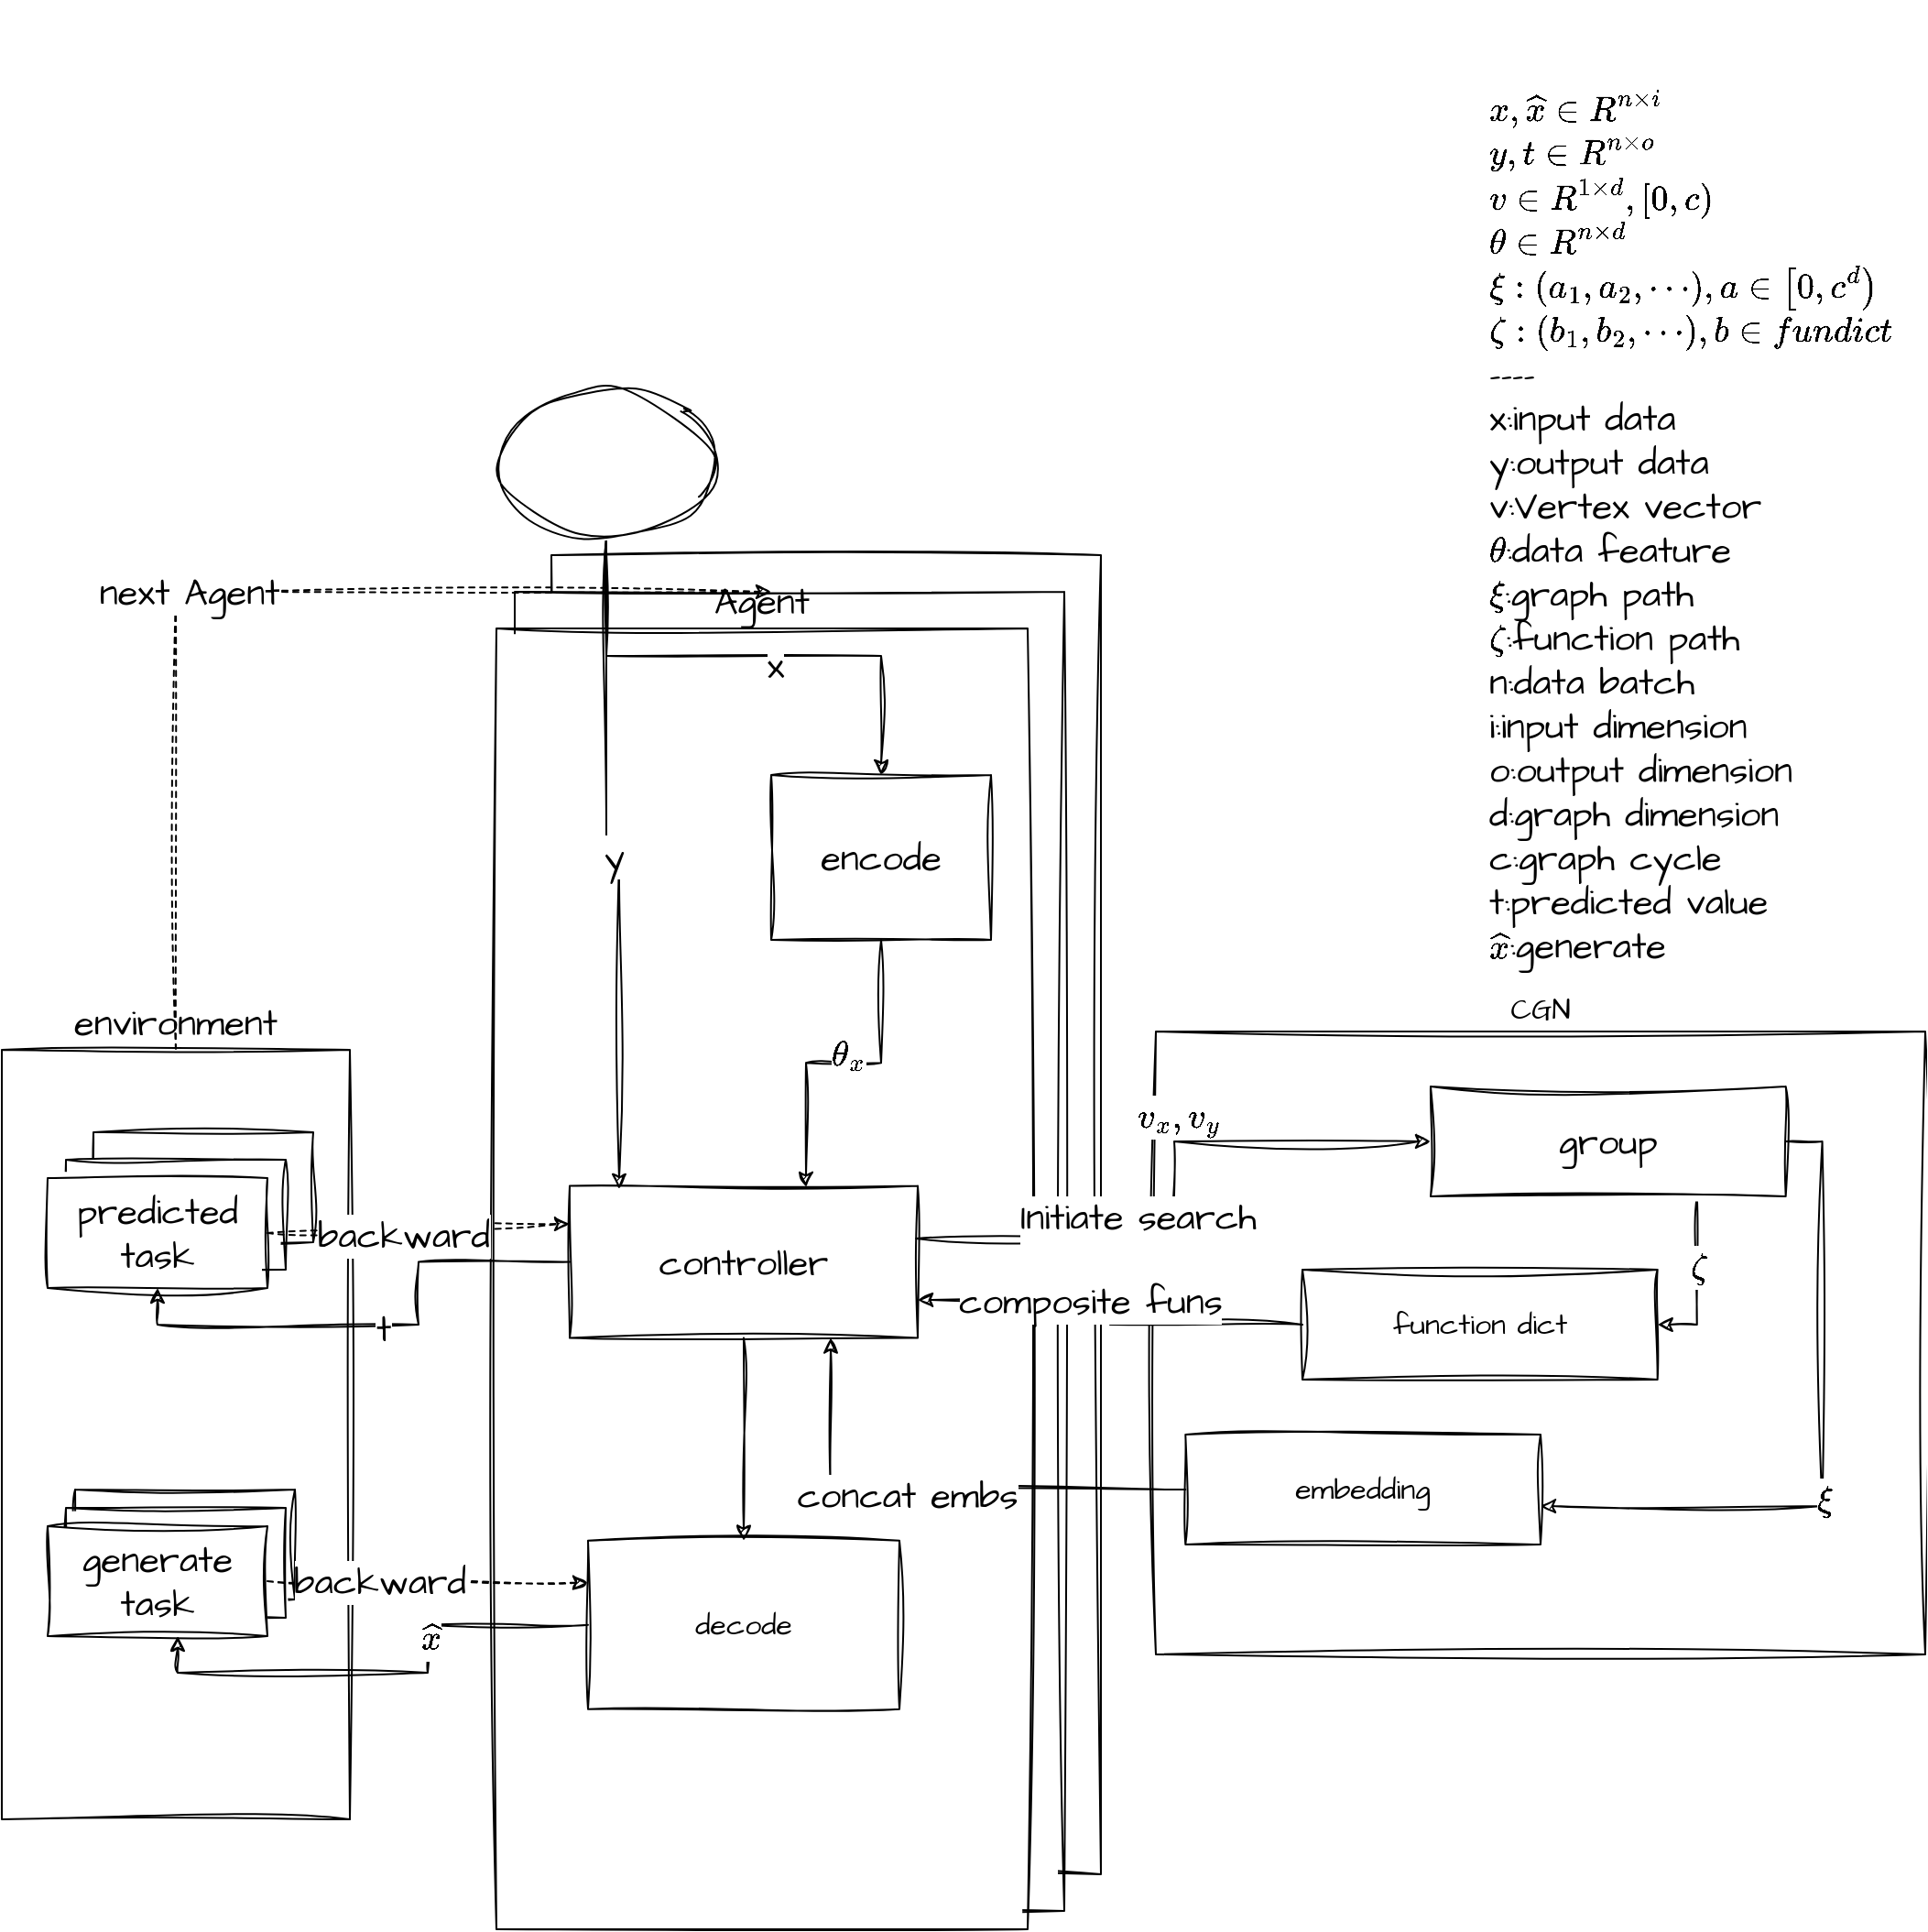 <mxfile version="21.6.9" type="github">
  <diagram name="第 1 页" id="Joufu26cPP3N8609gZyR">
    <mxGraphModel dx="2261" dy="758" grid="1" gridSize="10" guides="1" tooltips="1" connect="1" arrows="1" fold="1" page="1" pageScale="1" pageWidth="827" pageHeight="1169" math="1" shadow="0">
      <root>
        <mxCell id="0" />
        <mxCell id="1" parent="0" />
        <mxCell id="8uio5mlf0ADg9MJe6eyV-123" style="edgeStyle=orthogonalEdgeStyle;rounded=0;orthogonalLoop=1;jettySize=auto;html=1;exitX=0.75;exitY=0;exitDx=0;exitDy=0;movable=1;resizable=1;rotatable=1;deletable=1;editable=1;locked=0;connectable=1;labelBackgroundColor=none;fontColor=default;sketch=1;curveFitting=1;jiggle=2;" edge="1" parent="1" source="8uio5mlf0ADg9MJe6eyV-106">
          <mxGeometry relative="1" as="geometry">
            <mxPoint x="640" y="570" as="targetPoint" />
          </mxGeometry>
        </mxCell>
        <mxCell id="8uio5mlf0ADg9MJe6eyV-159" value="" style="group;fontSize=20;sketch=1;curveFitting=1;jiggle=2;" vertex="1" connectable="0" parent="1">
          <mxGeometry x="-420" y="310" width="320" height="710" as="geometry" />
        </mxCell>
        <mxCell id="8uio5mlf0ADg9MJe6eyV-440" value="" style="rounded=0;whiteSpace=wrap;html=1;sketch=1;hachureGap=4;jiggle=2;curveFitting=1;fontFamily=Architects Daughter;fontSource=https%3A%2F%2Ffonts.googleapis.com%2Fcss%3Ffamily%3DArchitects%2BDaughter;fontSize=20;" vertex="1" parent="8uio5mlf0ADg9MJe6eyV-159">
          <mxGeometry x="20" y="-40" width="300" height="720" as="geometry" />
        </mxCell>
        <mxCell id="8uio5mlf0ADg9MJe6eyV-439" value="" style="rounded=0;whiteSpace=wrap;html=1;sketch=1;hachureGap=4;jiggle=2;curveFitting=1;fontFamily=Architects Daughter;fontSource=https%3A%2F%2Ffonts.googleapis.com%2Fcss%3Ffamily%3DArchitects%2BDaughter;fontSize=20;" vertex="1" parent="8uio5mlf0ADg9MJe6eyV-159">
          <mxGeometry y="-20" width="300" height="720" as="geometry" />
        </mxCell>
        <mxCell id="8uio5mlf0ADg9MJe6eyV-156" value="&lt;font style=&quot;font-size: 20px;&quot; data-font-src=&quot;https://fonts.googleapis.com/css?family=Architects+Daughter&quot; face=&quot;Architects Daughter&quot;&gt;Agent&lt;/font&gt;" style="rounded=0;whiteSpace=wrap;html=1;align=center;labelPosition=center;verticalLabelPosition=top;verticalAlign=bottom;fontSize=16;sketch=1;curveFitting=1;jiggle=2;" vertex="1" parent="8uio5mlf0ADg9MJe6eyV-159">
          <mxGeometry x="-10" width="290" height="710" as="geometry" />
        </mxCell>
        <mxCell id="8uio5mlf0ADg9MJe6eyV-155" value="&lt;font style=&quot;font-size: 20px;&quot; data-font-src=&quot;https://fonts.googleapis.com/css?family=Architects+Daughter&quot; face=&quot;Architects Daughter&quot;&gt;encode&lt;/font&gt;" style="rounded=0;whiteSpace=wrap;html=1;glass=0;fontSize=16;sketch=1;curveFitting=1;jiggle=2;labelPosition=center;verticalLabelPosition=middle;align=center;verticalAlign=middle;" vertex="1" parent="8uio5mlf0ADg9MJe6eyV-159">
          <mxGeometry x="140" y="80" width="120" height="90" as="geometry" />
        </mxCell>
        <mxCell id="8uio5mlf0ADg9MJe6eyV-157" value="&lt;font data-font-src=&quot;https://fonts.googleapis.com/css?family=Architects+Daughter&quot; face=&quot;Architects Daughter&quot;&gt;decode&lt;/font&gt;" style="rounded=0;whiteSpace=wrap;html=1;fontSize=16;sketch=1;curveFitting=1;jiggle=2;" vertex="1" parent="8uio5mlf0ADg9MJe6eyV-159">
          <mxGeometry x="40" y="497.922" width="170" height="91.922" as="geometry" />
        </mxCell>
        <mxCell id="8uio5mlf0ADg9MJe6eyV-362" value="controller" style="rounded=0;whiteSpace=wrap;html=1;sketch=1;hachureGap=4;jiggle=2;curveFitting=1;fontFamily=Architects Daughter;fontSource=https%3A%2F%2Ffonts.googleapis.com%2Fcss%3Ffamily%3DArchitects%2BDaughter;fontSize=20;" vertex="1" parent="8uio5mlf0ADg9MJe6eyV-159">
          <mxGeometry x="30" y="304.286" width="190" height="82.987" as="geometry" />
        </mxCell>
        <mxCell id="8uio5mlf0ADg9MJe6eyV-364" style="edgeStyle=orthogonalEdgeStyle;rounded=0;sketch=1;hachureGap=4;jiggle=2;curveFitting=1;orthogonalLoop=1;jettySize=auto;html=1;exitX=0.5;exitY=1;exitDx=0;exitDy=0;entryX=0.5;entryY=0;entryDx=0;entryDy=0;fontFamily=Architects Daughter;fontSource=https%3A%2F%2Ffonts.googleapis.com%2Fcss%3Ffamily%3DArchitects%2BDaughter;fontSize=16;" edge="1" parent="8uio5mlf0ADg9MJe6eyV-159" source="8uio5mlf0ADg9MJe6eyV-362" target="8uio5mlf0ADg9MJe6eyV-157">
          <mxGeometry relative="1" as="geometry" />
        </mxCell>
        <mxCell id="8uio5mlf0ADg9MJe6eyV-359" style="edgeStyle=orthogonalEdgeStyle;rounded=0;sketch=1;hachureGap=4;jiggle=2;curveFitting=1;orthogonalLoop=1;jettySize=auto;html=1;exitX=0.5;exitY=1;exitDx=0;exitDy=0;entryX=0.679;entryY=0.009;entryDx=0;entryDy=0;fontFamily=Architects Daughter;fontSource=https%3A%2F%2Ffonts.googleapis.com%2Fcss%3Ffamily%3DArchitects%2BDaughter;fontSize=16;entryPerimeter=0;" edge="1" parent="8uio5mlf0ADg9MJe6eyV-159" source="8uio5mlf0ADg9MJe6eyV-155" target="8uio5mlf0ADg9MJe6eyV-362">
          <mxGeometry relative="1" as="geometry" />
        </mxCell>
        <mxCell id="8uio5mlf0ADg9MJe6eyV-360" value="`\theta_x`" style="edgeLabel;html=1;align=center;verticalAlign=middle;resizable=0;points=[];fontSize=20;fontFamily=Architects Daughter;sketch=1;curveFitting=1;jiggle=2;" vertex="1" connectable="0" parent="8uio5mlf0ADg9MJe6eyV-359">
          <mxGeometry x="-0.037" y="-5" relative="1" as="geometry">
            <mxPoint as="offset" />
          </mxGeometry>
        </mxCell>
        <mxCell id="8uio5mlf0ADg9MJe6eyV-323" value="" style="group;fontSize=16;sketch=1;curveFitting=1;jiggle=2;" vertex="1" connectable="0" parent="1">
          <mxGeometry x="-70" y="530" width="420" height="340" as="geometry" />
        </mxCell>
        <mxCell id="8uio5mlf0ADg9MJe6eyV-160" value="&lt;font data-font-src=&quot;https://fonts.googleapis.com/css?family=Architects+Daughter&quot; face=&quot;Architects Daughter&quot;&gt;CGN&lt;/font&gt;" style="rounded=0;whiteSpace=wrap;html=1;labelPosition=center;verticalLabelPosition=top;align=center;verticalAlign=bottom;fontSize=16;sketch=1;curveFitting=1;jiggle=2;" vertex="1" parent="8uio5mlf0ADg9MJe6eyV-323">
          <mxGeometry width="420" height="340" as="geometry" />
        </mxCell>
        <mxCell id="8uio5mlf0ADg9MJe6eyV-321" value="&lt;font data-font-src=&quot;https://fonts.googleapis.com/css?family=Architects+Daughter&quot; face=&quot;Architects Daughter&quot;&gt;function dict&lt;/font&gt;" style="rounded=0;whiteSpace=wrap;html=1;fontSize=16;sketch=1;curveFitting=1;jiggle=2;" vertex="1" parent="8uio5mlf0ADg9MJe6eyV-323">
          <mxGeometry x="79.997" y="130" width="193.846" height="60" as="geometry" />
        </mxCell>
        <mxCell id="8uio5mlf0ADg9MJe6eyV-322" value="&lt;font data-font-src=&quot;https://fonts.googleapis.com/css?family=Architects+Daughter&quot; face=&quot;Architects Daughter&quot;&gt;embedding&lt;/font&gt;" style="rounded=0;whiteSpace=wrap;html=1;fontSize=16;sketch=1;curveFitting=1;jiggle=2;" vertex="1" parent="8uio5mlf0ADg9MJe6eyV-323">
          <mxGeometry x="16.147" y="220" width="193.846" height="60" as="geometry" />
        </mxCell>
        <mxCell id="8uio5mlf0ADg9MJe6eyV-348" style="edgeStyle=orthogonalEdgeStyle;rounded=0;sketch=1;hachureGap=4;jiggle=2;curveFitting=1;orthogonalLoop=1;jettySize=auto;html=1;exitX=0.75;exitY=1;exitDx=0;exitDy=0;entryX=1;entryY=0.5;entryDx=0;entryDy=0;fontFamily=Architects Daughter;fontSource=https%3A%2F%2Ffonts.googleapis.com%2Fcss%3Ffamily%3DArchitects%2BDaughter;fontSize=16;" edge="1" parent="8uio5mlf0ADg9MJe6eyV-323" source="8uio5mlf0ADg9MJe6eyV-347" target="8uio5mlf0ADg9MJe6eyV-321">
          <mxGeometry relative="1" as="geometry" />
        </mxCell>
        <mxCell id="8uio5mlf0ADg9MJe6eyV-367" value="`\zeta`" style="edgeLabel;html=1;align=center;verticalAlign=middle;resizable=0;points=[];fontSize=20;fontFamily=Architects Daughter;sketch=1;curveFitting=1;jiggle=2;" vertex="1" connectable="0" parent="8uio5mlf0ADg9MJe6eyV-348">
          <mxGeometry x="-0.177" relative="1" as="geometry">
            <mxPoint as="offset" />
          </mxGeometry>
        </mxCell>
        <mxCell id="8uio5mlf0ADg9MJe6eyV-351" style="edgeStyle=orthogonalEdgeStyle;rounded=0;sketch=1;hachureGap=4;jiggle=2;curveFitting=1;orthogonalLoop=1;jettySize=auto;html=1;exitX=1;exitY=0.5;exitDx=0;exitDy=0;entryX=1;entryY=0.65;entryDx=0;entryDy=0;fontFamily=Architects Daughter;fontSource=https%3A%2F%2Ffonts.googleapis.com%2Fcss%3Ffamily%3DArchitects%2BDaughter;fontSize=16;entryPerimeter=0;" edge="1" parent="8uio5mlf0ADg9MJe6eyV-323" source="8uio5mlf0ADg9MJe6eyV-347" target="8uio5mlf0ADg9MJe6eyV-322">
          <mxGeometry relative="1" as="geometry" />
        </mxCell>
        <mxCell id="8uio5mlf0ADg9MJe6eyV-352" value="`\xi`" style="edgeLabel;html=1;align=center;verticalAlign=middle;resizable=0;points=[];fontSize=20;fontFamily=Architects Daughter;sketch=1;curveFitting=1;jiggle=2;" vertex="1" connectable="0" parent="8uio5mlf0ADg9MJe6eyV-351">
          <mxGeometry x="0.151" y="1" relative="1" as="geometry">
            <mxPoint as="offset" />
          </mxGeometry>
        </mxCell>
        <mxCell id="8uio5mlf0ADg9MJe6eyV-347" value="group" style="rounded=0;whiteSpace=wrap;html=1;hachureGap=4;fontFamily=Architects Daughter;fontSource=https%3A%2F%2Ffonts.googleapis.com%2Fcss%3Ffamily%3DArchitects%2BDaughter;fontSize=20;sketch=1;curveFitting=1;jiggle=2;" vertex="1" parent="8uio5mlf0ADg9MJe6eyV-323">
          <mxGeometry x="150.001" y="30" width="193.846" height="60" as="geometry" />
        </mxCell>
        <mxCell id="8uio5mlf0ADg9MJe6eyV-331" style="edgeStyle=orthogonalEdgeStyle;rounded=0;orthogonalLoop=1;jettySize=auto;html=1;exitX=0.995;exitY=0.346;exitDx=0;exitDy=0;sketch=1;curveFitting=1;jiggle=2;exitPerimeter=0;entryX=0;entryY=0.5;entryDx=0;entryDy=0;" edge="1" parent="1" source="8uio5mlf0ADg9MJe6eyV-362" target="8uio5mlf0ADg9MJe6eyV-347">
          <mxGeometry relative="1" as="geometry" />
        </mxCell>
        <mxCell id="8uio5mlf0ADg9MJe6eyV-332" value="`v_x,v_y`" style="edgeLabel;html=1;align=center;verticalAlign=bottom;resizable=0;points=[];fontSize=20;sketch=1;curveFitting=1;jiggle=2;fontFamily=Architects Daughter;fontSource=https%3A%2F%2Ffonts.googleapis.com%2Fcss%3Ffamily%3DArchitects%2BDaughter;" vertex="1" connectable="0" parent="8uio5mlf0ADg9MJe6eyV-331">
          <mxGeometry x="0.158" y="-2" relative="1" as="geometry">
            <mxPoint as="offset" />
          </mxGeometry>
        </mxCell>
        <mxCell id="8uio5mlf0ADg9MJe6eyV-376" value="&lt;div&gt;Initiate search&lt;/div&gt;&lt;div&gt;&lt;br&gt;&lt;/div&gt;" style="edgeLabel;html=1;align=center;verticalAlign=middle;resizable=0;points=[];fontSize=20;fontFamily=Architects Daughter;sketch=1;curveFitting=1;jiggle=2;" vertex="1" connectable="0" parent="8uio5mlf0ADg9MJe6eyV-331">
          <mxGeometry x="-0.277" relative="1" as="geometry">
            <mxPoint as="offset" />
          </mxGeometry>
        </mxCell>
        <mxCell id="8uio5mlf0ADg9MJe6eyV-334" style="edgeStyle=orthogonalEdgeStyle;rounded=0;orthogonalLoop=1;jettySize=auto;html=1;exitX=0.5;exitY=1;exitDx=0;exitDy=0;sketch=1;curveFitting=1;jiggle=2;entryX=0.142;entryY=0.021;entryDx=0;entryDy=0;entryPerimeter=0;" edge="1" parent="1" source="8uio5mlf0ADg9MJe6eyV-333" target="8uio5mlf0ADg9MJe6eyV-362">
          <mxGeometry relative="1" as="geometry" />
        </mxCell>
        <mxCell id="8uio5mlf0ADg9MJe6eyV-335" value="y" style="edgeLabel;html=1;align=center;verticalAlign=bottom;resizable=0;points=[];fontSize=20;sketch=1;curveFitting=1;jiggle=2;fontFamily=Architects Daughter;fontSource=https%3A%2F%2Ffonts.googleapis.com%2Fcss%3Ffamily%3DArchitects%2BDaughter;" vertex="1" connectable="0" parent="8uio5mlf0ADg9MJe6eyV-334">
          <mxGeometry x="0.076" y="-3" relative="1" as="geometry">
            <mxPoint as="offset" />
          </mxGeometry>
        </mxCell>
        <mxCell id="8uio5mlf0ADg9MJe6eyV-432" style="edgeStyle=orthogonalEdgeStyle;rounded=0;sketch=1;hachureGap=4;jiggle=2;curveFitting=1;orthogonalLoop=1;jettySize=auto;html=1;exitX=0.5;exitY=1;exitDx=0;exitDy=0;entryX=0.5;entryY=0;entryDx=0;entryDy=0;fontFamily=Architects Daughter;fontSource=https%3A%2F%2Ffonts.googleapis.com%2Fcss%3Ffamily%3DArchitects%2BDaughter;fontSize=16;" edge="1" parent="1" source="8uio5mlf0ADg9MJe6eyV-333" target="8uio5mlf0ADg9MJe6eyV-155">
          <mxGeometry relative="1" as="geometry" />
        </mxCell>
        <mxCell id="8uio5mlf0ADg9MJe6eyV-433" value="x" style="edgeLabel;html=1;align=center;verticalAlign=middle;resizable=0;points=[];fontSize=20;fontFamily=Architects Daughter;" vertex="1" connectable="0" parent="8uio5mlf0ADg9MJe6eyV-432">
          <mxGeometry x="0.12" y="-5" relative="1" as="geometry">
            <mxPoint as="offset" />
          </mxGeometry>
        </mxCell>
        <mxCell id="8uio5mlf0ADg9MJe6eyV-333" value="" style="ellipse;whiteSpace=wrap;html=1;sketch=1;curveFitting=1;jiggle=2;" vertex="1" parent="1">
          <mxGeometry x="-430" y="180" width="120" height="80" as="geometry" />
        </mxCell>
        <mxCell id="8uio5mlf0ADg9MJe6eyV-350" value="`x,\hat{x} \in R^{n \times i}`&lt;br&gt;`y,t \in R^{n \times o}`&lt;br&gt;`v \in R^{1 \times d},[0,c)&lt;br&gt;`&lt;br&gt;`\theta \in R^{n \times d}`&lt;br&gt;`\xi:(a_1,a_2,\cdots),a \in [0,c^d)`&lt;br&gt;`\zeta:(b_1,b_2,\cdots),b \in fun dict`&lt;br&gt;----&lt;br&gt;x:input data&lt;br&gt;y:output data&lt;br&gt;v:Vertex vector&lt;br&gt;`\theta`:data feature&lt;br&gt;`\xi`:graph path&lt;br&gt;`\zeta`:function path&lt;br&gt;n:data batch&lt;br&gt;i:input dimension&lt;br&gt;o:output dimension&lt;br&gt;d:graph dimension&lt;br&gt;c:graph cycle&lt;br&gt;t:predicted value&lt;br&gt;`\hat{x}`:generate" style="text;strokeColor=none;align=left;fillColor=none;html=1;verticalAlign=middle;whiteSpace=wrap;rounded=0;fontSize=20;fontFamily=Architects Daughter;sketch=1;curveFitting=1;jiggle=2;" vertex="1" parent="1">
          <mxGeometry x="110" width="220" height="510" as="geometry" />
        </mxCell>
        <mxCell id="8uio5mlf0ADg9MJe6eyV-365" style="edgeStyle=orthogonalEdgeStyle;rounded=0;sketch=1;hachureGap=4;jiggle=2;curveFitting=1;orthogonalLoop=1;jettySize=auto;html=1;exitX=0;exitY=0.5;exitDx=0;exitDy=0;entryX=1;entryY=0.75;entryDx=0;entryDy=0;fontFamily=Architects Daughter;fontSource=https%3A%2F%2Ffonts.googleapis.com%2Fcss%3Ffamily%3DArchitects%2BDaughter;fontSize=16;" edge="1" parent="1" source="8uio5mlf0ADg9MJe6eyV-321" target="8uio5mlf0ADg9MJe6eyV-362">
          <mxGeometry relative="1" as="geometry" />
        </mxCell>
        <mxCell id="8uio5mlf0ADg9MJe6eyV-368" value="composite funs" style="edgeLabel;html=1;align=center;verticalAlign=middle;resizable=0;points=[];fontSize=20;fontFamily=Architects Daughter;sketch=1;curveFitting=1;jiggle=2;" vertex="1" connectable="0" parent="8uio5mlf0ADg9MJe6eyV-365">
          <mxGeometry x="0.159" relative="1" as="geometry">
            <mxPoint as="offset" />
          </mxGeometry>
        </mxCell>
        <mxCell id="8uio5mlf0ADg9MJe6eyV-353" style="edgeStyle=orthogonalEdgeStyle;rounded=0;sketch=1;hachureGap=4;jiggle=2;curveFitting=1;orthogonalLoop=1;jettySize=auto;html=1;exitX=0;exitY=0.5;exitDx=0;exitDy=0;entryX=0.75;entryY=1;entryDx=0;entryDy=0;fontFamily=Architects Daughter;fontSource=https%3A%2F%2Ffonts.googleapis.com%2Fcss%3Ffamily%3DArchitects%2BDaughter;fontSize=16;" edge="1" parent="1" source="8uio5mlf0ADg9MJe6eyV-322" target="8uio5mlf0ADg9MJe6eyV-362">
          <mxGeometry relative="1" as="geometry" />
        </mxCell>
        <mxCell id="8uio5mlf0ADg9MJe6eyV-354" value="concat embs" style="edgeLabel;html=1;align=center;verticalAlign=middle;resizable=0;points=[];fontSize=20;fontFamily=Architects Daughter;sketch=1;curveFitting=1;jiggle=2;" vertex="1" connectable="0" parent="8uio5mlf0ADg9MJe6eyV-353">
          <mxGeometry x="0.1" y="3" relative="1" as="geometry">
            <mxPoint as="offset" />
          </mxGeometry>
        </mxCell>
        <mxCell id="8uio5mlf0ADg9MJe6eyV-420" style="edgeStyle=orthogonalEdgeStyle;rounded=0;sketch=1;hachureGap=4;jiggle=2;curveFitting=1;orthogonalLoop=1;jettySize=auto;html=1;exitX=0.5;exitY=0;exitDx=0;exitDy=0;fontFamily=Architects Daughter;fontSource=https%3A%2F%2Ffonts.googleapis.com%2Fcss%3Ffamily%3DArchitects%2BDaughter;fontSize=16;dashed=1;" edge="1" parent="1" source="8uio5mlf0ADg9MJe6eyV-415">
          <mxGeometry relative="1" as="geometry">
            <mxPoint x="-280" y="290" as="targetPoint" />
            <Array as="points">
              <mxPoint x="-565" y="290" />
              <mxPoint x="-395" y="290" />
            </Array>
          </mxGeometry>
        </mxCell>
        <mxCell id="8uio5mlf0ADg9MJe6eyV-421" value="next Agent" style="edgeLabel;html=1;align=center;verticalAlign=middle;resizable=0;points=[];fontSize=20;fontFamily=Architects Daughter;" vertex="1" connectable="0" parent="8uio5mlf0ADg9MJe6eyV-420">
          <mxGeometry x="-0.107" relative="1" as="geometry">
            <mxPoint as="offset" />
          </mxGeometry>
        </mxCell>
        <mxCell id="8uio5mlf0ADg9MJe6eyV-429" value="" style="group" vertex="1" connectable="0" parent="1">
          <mxGeometry x="-700" y="540" width="190" height="420" as="geometry" />
        </mxCell>
        <mxCell id="8uio5mlf0ADg9MJe6eyV-415" value="environment" style="rounded=0;whiteSpace=wrap;html=1;sketch=1;hachureGap=4;jiggle=2;curveFitting=1;fontFamily=Architects Daughter;fontSource=https%3A%2F%2Ffonts.googleapis.com%2Fcss%3Ffamily%3DArchitects%2BDaughter;fontSize=20;labelPosition=center;verticalLabelPosition=top;align=center;verticalAlign=bottom;fillColor=default;" vertex="1" parent="8uio5mlf0ADg9MJe6eyV-429">
          <mxGeometry width="190" height="420" as="geometry" />
        </mxCell>
        <mxCell id="8uio5mlf0ADg9MJe6eyV-438" value="" style="rounded=0;whiteSpace=wrap;html=1;sketch=1;hachureGap=4;jiggle=2;curveFitting=1;fontFamily=Architects Daughter;fontSource=https%3A%2F%2Ffonts.googleapis.com%2Fcss%3Ffamily%3DArchitects%2BDaughter;fontSize=20;" vertex="1" parent="8uio5mlf0ADg9MJe6eyV-429">
          <mxGeometry x="50" y="45" width="120" height="60" as="geometry" />
        </mxCell>
        <mxCell id="8uio5mlf0ADg9MJe6eyV-437" value="" style="rounded=0;whiteSpace=wrap;html=1;sketch=1;hachureGap=4;jiggle=2;curveFitting=1;fontFamily=Architects Daughter;fontSource=https%3A%2F%2Ffonts.googleapis.com%2Fcss%3Ffamily%3DArchitects%2BDaughter;fontSize=20;" vertex="1" parent="8uio5mlf0ADg9MJe6eyV-429">
          <mxGeometry x="35" y="60" width="120" height="60" as="geometry" />
        </mxCell>
        <mxCell id="8uio5mlf0ADg9MJe6eyV-425" value="predicted task" style="rounded=0;whiteSpace=wrap;html=1;sketch=1;hachureGap=4;jiggle=2;curveFitting=1;fontFamily=Architects Daughter;fontSource=https%3A%2F%2Ffonts.googleapis.com%2Fcss%3Ffamily%3DArchitects%2BDaughter;fontSize=20;" vertex="1" parent="8uio5mlf0ADg9MJe6eyV-429">
          <mxGeometry x="25" y="70" width="120" height="60" as="geometry" />
        </mxCell>
        <mxCell id="8uio5mlf0ADg9MJe6eyV-435" value="" style="rounded=0;whiteSpace=wrap;html=1;sketch=1;hachureGap=4;jiggle=2;curveFitting=1;fontFamily=Architects Daughter;fontSource=https%3A%2F%2Ffonts.googleapis.com%2Fcss%3Ffamily%3DArchitects%2BDaughter;fontSize=20;" vertex="1" parent="8uio5mlf0ADg9MJe6eyV-429">
          <mxGeometry x="40" y="240" width="120" height="60" as="geometry" />
        </mxCell>
        <mxCell id="8uio5mlf0ADg9MJe6eyV-434" value="" style="rounded=0;whiteSpace=wrap;html=1;sketch=1;hachureGap=4;jiggle=2;curveFitting=1;fontFamily=Architects Daughter;fontSource=https%3A%2F%2Ffonts.googleapis.com%2Fcss%3Ffamily%3DArchitects%2BDaughter;fontSize=20;" vertex="1" parent="8uio5mlf0ADg9MJe6eyV-429">
          <mxGeometry x="35" y="250" width="120" height="60" as="geometry" />
        </mxCell>
        <mxCell id="8uio5mlf0ADg9MJe6eyV-426" value="generate task" style="rounded=0;whiteSpace=wrap;html=1;sketch=1;hachureGap=4;jiggle=2;curveFitting=1;fontFamily=Architects Daughter;fontSource=https%3A%2F%2Ffonts.googleapis.com%2Fcss%3Ffamily%3DArchitects%2BDaughter;fontSize=20;" vertex="1" parent="8uio5mlf0ADg9MJe6eyV-429">
          <mxGeometry x="25" y="260" width="120" height="60" as="geometry" />
        </mxCell>
        <mxCell id="8uio5mlf0ADg9MJe6eyV-428" style="edgeStyle=orthogonalEdgeStyle;rounded=0;sketch=1;hachureGap=4;jiggle=2;curveFitting=1;orthogonalLoop=1;jettySize=auto;html=1;exitX=1;exitY=0.5;exitDx=0;exitDy=0;entryX=0;entryY=0.25;entryDx=0;entryDy=0;fontFamily=Architects Daughter;fontSource=https%3A%2F%2Ffonts.googleapis.com%2Fcss%3Ffamily%3DArchitects%2BDaughter;fontSize=16;dashed=1;" edge="1" parent="1" source="8uio5mlf0ADg9MJe6eyV-425" target="8uio5mlf0ADg9MJe6eyV-362">
          <mxGeometry relative="1" as="geometry" />
        </mxCell>
        <mxCell id="8uio5mlf0ADg9MJe6eyV-430" value="backward" style="edgeLabel;html=1;align=center;verticalAlign=middle;resizable=0;points=[];fontSize=20;fontFamily=Architects Daughter;" vertex="1" connectable="0" parent="8uio5mlf0ADg9MJe6eyV-428">
          <mxGeometry x="-0.136" y="-1" relative="1" as="geometry">
            <mxPoint as="offset" />
          </mxGeometry>
        </mxCell>
        <mxCell id="8uio5mlf0ADg9MJe6eyV-411" style="edgeStyle=orthogonalEdgeStyle;rounded=0;sketch=1;hachureGap=4;jiggle=2;curveFitting=1;orthogonalLoop=1;jettySize=auto;html=1;exitX=0;exitY=0.5;exitDx=0;exitDy=0;fontFamily=Architects Daughter;fontSource=https%3A%2F%2Ffonts.googleapis.com%2Fcss%3Ffamily%3DArchitects%2BDaughter;fontSize=16;entryX=0.5;entryY=1;entryDx=0;entryDy=0;" edge="1" parent="1" source="8uio5mlf0ADg9MJe6eyV-362" target="8uio5mlf0ADg9MJe6eyV-425">
          <mxGeometry relative="1" as="geometry">
            <mxPoint x="-342" y="1210" as="targetPoint" />
          </mxGeometry>
        </mxCell>
        <mxCell id="8uio5mlf0ADg9MJe6eyV-417" value="t" style="edgeLabel;html=1;align=center;verticalAlign=middle;resizable=0;points=[];fontSize=20;fontFamily=Architects Daughter;" vertex="1" connectable="0" parent="8uio5mlf0ADg9MJe6eyV-411">
          <mxGeometry x="-0.027" y="2" relative="1" as="geometry">
            <mxPoint as="offset" />
          </mxGeometry>
        </mxCell>
        <mxCell id="8uio5mlf0ADg9MJe6eyV-427" style="edgeStyle=orthogonalEdgeStyle;rounded=0;sketch=1;hachureGap=4;jiggle=2;curveFitting=1;orthogonalLoop=1;jettySize=auto;html=1;exitX=1;exitY=0.5;exitDx=0;exitDy=0;entryX=0;entryY=0.25;entryDx=0;entryDy=0;fontFamily=Architects Daughter;fontSource=https%3A%2F%2Ffonts.googleapis.com%2Fcss%3Ffamily%3DArchitects%2BDaughter;fontSize=16;dashed=1;" edge="1" parent="1" source="8uio5mlf0ADg9MJe6eyV-426" target="8uio5mlf0ADg9MJe6eyV-157">
          <mxGeometry relative="1" as="geometry" />
        </mxCell>
        <mxCell id="8uio5mlf0ADg9MJe6eyV-431" value="backward" style="edgeLabel;html=1;align=center;verticalAlign=middle;resizable=0;points=[];fontSize=20;fontFamily=Architects Daughter;" vertex="1" connectable="0" parent="8uio5mlf0ADg9MJe6eyV-427">
          <mxGeometry x="-0.308" relative="1" as="geometry">
            <mxPoint as="offset" />
          </mxGeometry>
        </mxCell>
        <mxCell id="8uio5mlf0ADg9MJe6eyV-337" style="edgeStyle=orthogonalEdgeStyle;rounded=0;orthogonalLoop=1;jettySize=auto;html=1;exitX=0;exitY=0.5;exitDx=0;exitDy=0;sketch=1;curveFitting=1;jiggle=2;entryX=0.592;entryY=1;entryDx=0;entryDy=0;entryPerimeter=0;" edge="1" parent="1" source="8uio5mlf0ADg9MJe6eyV-157" target="8uio5mlf0ADg9MJe6eyV-426">
          <mxGeometry relative="1" as="geometry">
            <mxPoint x="-250" y="1220" as="targetPoint" />
          </mxGeometry>
        </mxCell>
        <mxCell id="8uio5mlf0ADg9MJe6eyV-419" value="`\hat{x}`" style="edgeLabel;html=1;align=center;verticalAlign=middle;resizable=0;points=[];fontSize=20;fontFamily=Architects Daughter;" vertex="1" connectable="0" parent="8uio5mlf0ADg9MJe6eyV-337">
          <mxGeometry x="-0.303" y="1" relative="1" as="geometry">
            <mxPoint as="offset" />
          </mxGeometry>
        </mxCell>
      </root>
    </mxGraphModel>
  </diagram>
</mxfile>
